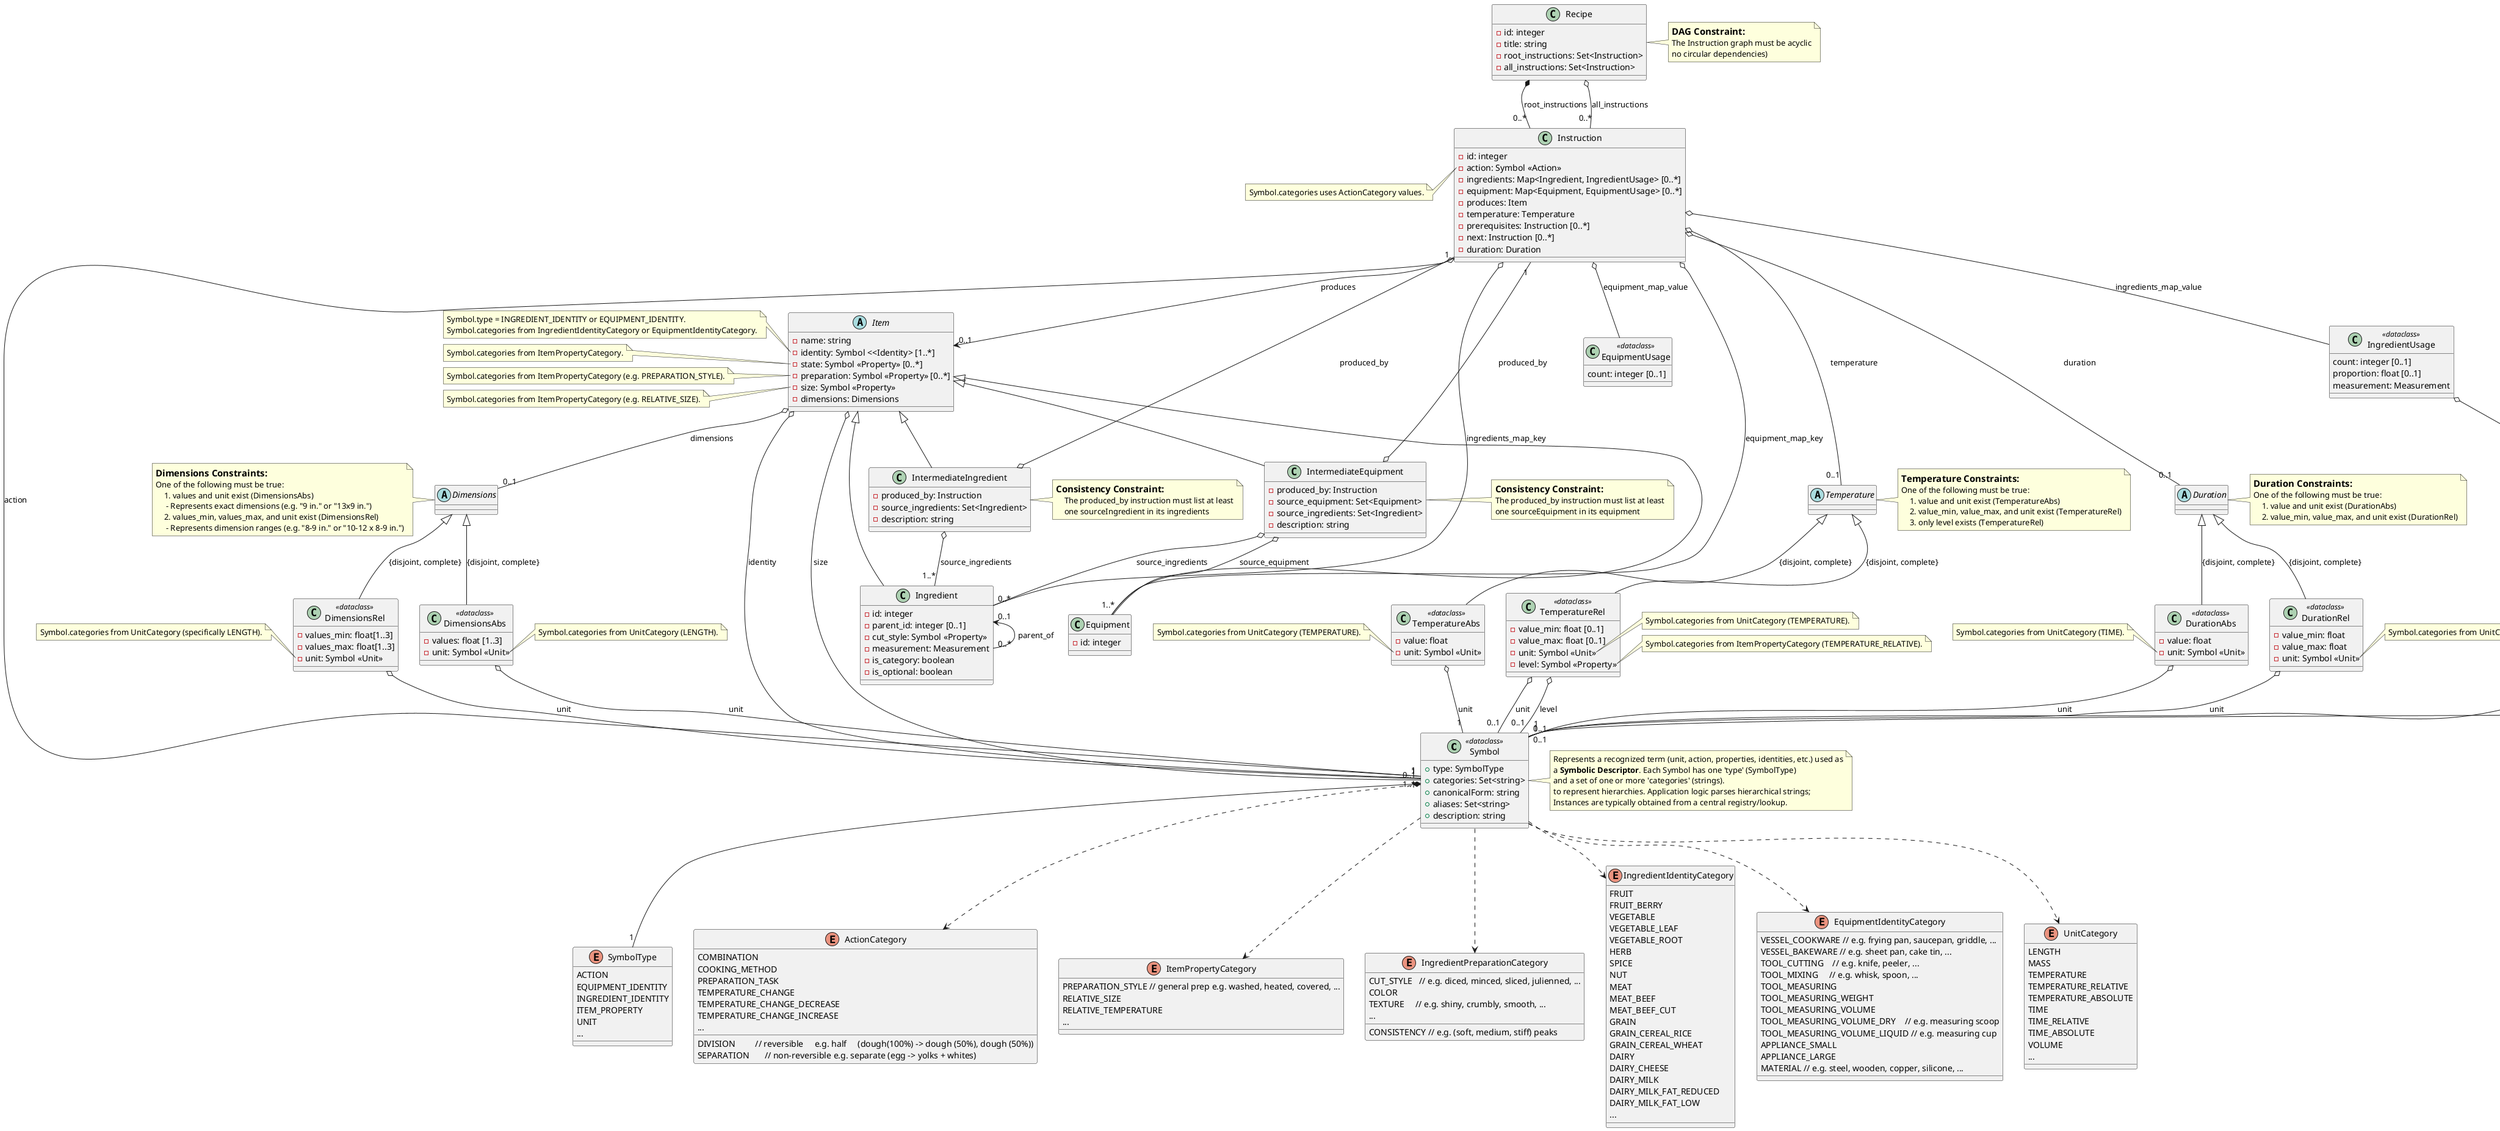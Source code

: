 @startuml "Recipe Classes"

' SYMBOL
class Symbol <<dataclass>> {
    + type: SymbolType
    + categories: Set<string>
    + canonicalForm: string
    + aliases: Set<string>
    + description: string
}
note right of Symbol
  Represents a recognized term (unit, action, properties, identities, etc.) used as
  a **Symbolic Descriptor**. Each Symbol has one 'type' (SymbolType)
  and a set of one or more 'categories' (strings).
  'categories' stores path-like strings (e.g. "MEAT_BEEF_CUT")
  to represent hierarchies. Application logic parses hierarchical strings;
  Instances are typically obtained from a central registry/lookup.
end note

enum SymbolType {
    ACTION
    EQUIPMENT_IDENTITY
    INGREDIENT_IDENTITY
    ITEM_PROPERTY
    UNIT
    ...
}

Symbol *-- "1" SymbolType

Symbol ..> ActionCategory
Symbol ..> ItemPropertyCategory
Symbol ..> IngredientPreparationCategory
Symbol ..> IngredientIdentityCategory
Symbol ..> EquipmentIdentityCategory
Symbol ..> UnitCategory

' RECIPE
class Recipe {
    - id: integer
    - title: string
    - root_instructions: Set<Instruction>
    - all_instructions: Set<Instruction>
}
note right of Recipe
    == DAG Constraint:
    The Instruction graph must be acyclic
    no circular dependencies)
end note

Recipe *-- "0..*" Instruction : root_instructions
Recipe o-- "0..*" Instruction : all_instructions  


' RECIPE > INSTRUCTION
enum ActionCategory {
    COMBINATION
    COOKING_METHOD
    DIVISION         // reversible     e.g. half     (dough(100%) -> dough (50%), dough (50%))
    PREPARATION_TASK 
    SEPARATION       // non-reversible e.g. separate (egg -> yolks + whites)
    TEMPERATURE_CHANGE
    TEMPERATURE_CHANGE_DECREASE
    TEMPERATURE_CHANGE_INCREASE
    ...
} 

class Instruction {
    - id: integer
    - action: Symbol <<Action>>
    - ingredients: Map<Ingredient, IngredientUsage> [0..*]
    - equipment: Map<Equipment, EquipmentUsage> [0..*]
    - produces: Item
    - temperature: Temperature
    - prerequisites: Instruction [0..*]
    - next: Instruction [0..*]
    - duration: Duration
}
note left of Instruction::action
  Symbol.categories uses ActionCategory values.
end note

Instruction o-- "1" Symbol : action

class IngredientUsage <<dataclass>> {
    count: integer [0..1]
    proportion: float [0..1]
    measurement: Measurement
}
IngredientUsage o-- "0..1" Measurement : measurement

class EquipmentUsage <<dataclass>> {
    count: integer [0..1]
}

Instruction o-- Ingredient : ingredients_map_key
Instruction o-- IngredientUsage : ingredients_map_value
Instruction o-- Equipment : equipment_map_key
Instruction o-- EquipmentUsage : equipment_map_value

Instruction --> "0..1" Item : produces
Instruction o-- "0..1" Temperature : temperature
Instruction o-- "0..1" Duration : duration


' ITEM
enum ItemPropertyCategory {
    PREPARATION_STYLE // general prep e.g. washed, heated, covered, ...
    RELATIVE_SIZE
    RELATIVE_TEMPERATURE
    ...
}

abstract class Item {
    - name: string
    - identity: Symbol <<Identity> [1..*]
    - state: Symbol <<Property>> [0..*]
    - preparation: Symbol <<Property>> [0..*]
    - size: Symbol <<Property>>
    - dimensions: Dimensions
}
note left of Item::identity
  Symbol.type = INGREDIENT_IDENTITY or EQUIPMENT_IDENTITY.
  Symbol.categories from IngredientIdentityCategory or EquipmentIdentityCategory.
end note
note left of Item::state
  Symbol.categories from ItemPropertyCategory.
end note
note left of Item::preparation
  Symbol.categories from ItemPropertyCategory (e.g. PREPARATION_STYLE).
end note
note left of Item::size
  Symbol.categories from ItemPropertyCategory (e.g. RELATIVE_SIZE).
end note

Item <|-- Ingredient
Item <|-- Equipment

Item o-- "1..*" Symbol : identity
Item o-- "0..1" Symbol : size
Item o-- "0..1" Dimensions : dimensions


' ITEM > INGREDIENT
enum IngredientPreparationCategory {
    CUT_STYLE   // e.g. diced, minced, sliced, julienned, ...
    COLOR
    TEXTURE     // e.g. shiny, crumbly, smooth, ...
    CONSISTENCY // e.g. (soft, medium, stiff) peaks
    ...
}

enum IngredientIdentityCategory {
    FRUIT
    FRUIT_BERRY
    VEGETABLE
    VEGETABLE_LEAF
    VEGETABLE_ROOT
    HERB
    SPICE
    NUT
    MEAT
    MEAT_BEEF
    MEAT_BEEF_CUT
    GRAIN
    GRAIN_CEREAL_RICE
    GRAIN_CEREAL_WHEAT
    DAIRY
    DAIRY_CHEESE
    DAIRY_MILK
    DAIRY_MILK_FAT_REDUCED
    DAIRY_MILK_FAT_LOW
    ...
}

class Ingredient {
    - id: integer
    - parent_id: integer [0..1]
    - cut_style: Symbol <<Property>>
    - measurement: Measurement
    - is_category: boolean
    - is_optional: boolean
}

Ingredient "0..1" <-- "0..*" Ingredient : parent_of

' ITEM > INGREDIENT > INTERMEDIATE
Item <|-- IntermediateIngredient
class IntermediateIngredient {
    - produced_by: Instruction
    - source_ingredients: Set<Ingredient>
    - description: string
}
note right of IntermediateIngredient
== Consistency Constraint:
    The produced_by instruction must list at least
    one sourceIngredient in its ingredients
end note

IntermediateIngredient o-- "1" Instruction : produced_by
IntermediateIngredient o-- "1..*" Ingredient : source_ingredients


' ITEM > EQUIPMENT
enum EquipmentIdentityCategory {
    VESSEL_COOKWARE // e.g. frying pan, saucepan, griddle, ...
    VESSEL_BAKEWARE // e.g. sheet pan, cake tin, ...
    TOOL_CUTTING    // e.g. knife, peeler, ...
    TOOL_MIXING     // e.g. whisk, spoon, ...
    TOOL_MEASURING
    TOOL_MEASURING_WEIGHT
    TOOL_MEASURING_VOLUME
    TOOL_MEASURING_VOLUME_DRY    // e.g. measuring scoop
    TOOL_MEASURING_VOLUME_LIQUID // e.g. measuring cup
    APPLIANCE_SMALL
    APPLIANCE_LARGE
    MATERIAL // e.g. steel, wooden, copper, silicone, ... 
}

class Equipment {
    - id: integer
}

' ITEM > EQUIPMENT > INTERMEDIATE
Item <|-- IntermediateEquipment
class IntermediateEquipment {
    - produced_by: Instruction
    - source_equipment: Set<Equipment>
    - source_ingredients: Set<Ingredient>
    - description: string
}
note right of IntermediateEquipment
    == Consistency Constraint:
    The produced_by instruction must list at least
    one sourceEquipment in its equipment
end note

IntermediateEquipment o-- "1" Instruction : produced_by
IntermediateEquipment o-- "1..*" Equipment : source_equipment
IntermediateEquipment o-- "0..*" Ingredient : source_ingredients


' MEASUREMENT
enum UnitCategory {
    LENGTH
    MASS
    TEMPERATURE
    TEMPERATURE_RELATIVE
    TEMPERATURE_ABSOLUTE
    TIME
    TIME_RELATIVE
    TIME_ABSOLUTE
    VOLUME
    ...
}

abstract class Measurement {}
note right of Measurement
    == Measurement Constraints:
    One of the following must be true:
        1. value and unit exist (MeasurementAbs)
        2. only value exists (MeasurementAbs)
        3. value_min, value_max, and unit exist (MeasurementRel)
        4. only unit exists (MeasurementRel)
end note

Measurement <|-- MeasurementAbs : {disjoint, complete}
Measurement <|-- MeasurementRel : {disjoint, complete}


' MEASUREMENT > ABSOLUTE
class MeasurementAbs <<dataclass>> {
    - value: float [0..1]
    - unit: Symbol <<Unit>>
}
note right of MeasurementAbs::unit
  Symbol.categories from UnitCategory.
end note

MeasurementAbs o-- "0..1" Symbol : unit


' MEASUREMENT > RELATIVE
class MeasurementRel <<dataclass>> {
    - value_min: float [0..1]
    - value_max: float [0..1]
    - unit: Symbol <<Unit>>
}
note left of MeasurementRel::unit
  Symbol.categories from UnitCategory.
end note

MeasurementRel o-- "0..1" Symbol : unit


' TEMPERATURE
abstract class Temperature {}
note right of Temperature
    == Temperature Constraints:
    One of the following must be true:
        1. value and unit exist (TemperatureAbs)
        2. value_min, value_max, and unit exist (TemperatureRel)
        3. only level exists (TemperatureRel)
end note

Temperature <|-- TemperatureAbs : {disjoint, complete}
Temperature <|-- TemperatureRel : {disjoint, complete}


' TEMPERATURE > ABSOLUTE
class TemperatureAbs <<dataclass>> {
    - value: float
    - unit: Symbol <<Unit>>
}
note left of TemperatureAbs::unit
  Symbol.categories from UnitCategory (TEMPERATURE).
end note
TemperatureAbs o-- "1" Symbol : unit


' TEMPERATURE > RELATIVE
class TemperatureRel <<dataclass>> {
    - value_min: float [0..1]
    - value_max: float [0..1]
    - unit: Symbol <<Unit>>
    - level: Symbol <<Property>>
}
note right of TemperatureRel::unit
  Symbol.categories from UnitCategory (TEMPERATURE).
end note
note right of TemperatureRel::level
  Symbol.categories from ItemPropertyCategory (TEMPERATURE_RELATIVE).
end note

TemperatureRel o-- "0..1" Symbol : unit
TemperatureRel o-- "0..1" Symbol : level


' DURATION
abstract class Duration {}
note right of Duration
    == Duration Constraints:
    One of the following must be true:
        1. value and unit exist (DurationAbs)
        2. value_min, value_max, and unit exist (DurationRel)
end note

Duration <|-- DurationAbs : {disjoint, complete}
Duration <|-- DurationRel : {disjoint, complete}


' DURATION > ABSOLUTE
class DurationAbs <<dataclass>> {
    - value: float
    - unit: Symbol <<Unit>>
}
note left of DurationAbs::unit
  Symbol.categories from UnitCategory (TIME).
end note

DurationAbs o-- "1" Symbol : unit


' DURATION > RELATIVE
class DurationRel <<dataclass>> {
    - value_min: float
    - value_max: float
    - unit: Symbol <<Unit>>
}
note right of DurationRel::unit
  Symbol.categories from UnitCategory (TIME).
end note

DurationRel o-- "1" Symbol : unit


' DIMENSIONS
abstract class Dimensions {}
note left of Dimensions
    == Dimensions Constraints:
    One of the following must be true:
        1. values and unit exist (DimensionsAbs)
	        - Represents exact dimensions (e.g. "9 in." or "13x9 in.")
        2. values_min, values_max, and unit exist (DimensionsRel)
	        - Represents dimension ranges (e.g. "8-9 in." or "10-12 x 8-9 in.")
end note

Dimensions <|-- DimensionsAbs : {disjoint, complete}
Dimensions <|-- DimensionsRel : {disjoint, complete}


' DIMENSIONS > ABSOLUTE
class DimensionsAbs <<dataclass>> {
    - values: float [1..3]
    - unit: Symbol <<Unit>>
}
note right of DimensionsAbs::unit
  Symbol.categories from UnitCategory (LENGTH).
end note

DimensionsAbs o-- "1" Symbol : unit


' DIMENSIONS > RELATIVE
class DimensionsRel <<dataclass>> {
    - values_min: float[1..3]
    - values_max: float[1..3]
    - unit: Symbol <<Unit>>
}
note left of DimensionsRel::unit
  Symbol.categories from UnitCategory (specifically LENGTH).
end note

DimensionsRel o-- "1" Symbol : unit

@enduml